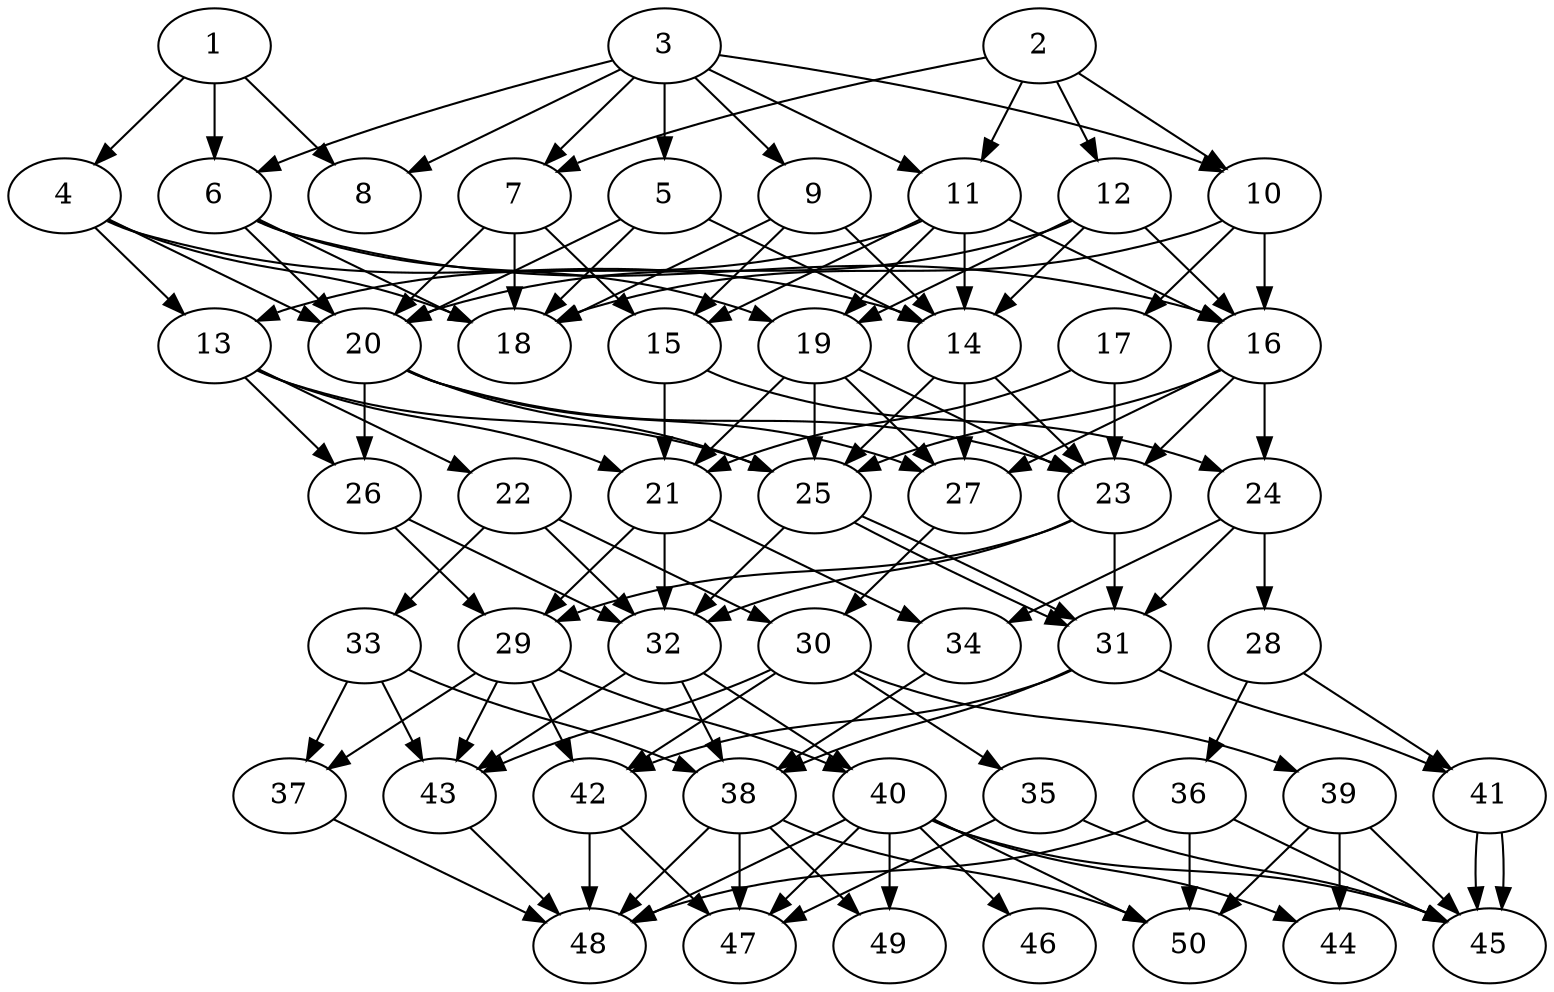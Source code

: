 // DAG automatically generated by daggen at Thu Oct  3 14:07:57 2019
// ./daggen --dot -n 50 --ccr 0.5 --fat 0.5 --regular 0.5 --density 0.6 --mindata 5242880 --maxdata 52428800 
digraph G {
  1 [size="75061248", alpha="0.02", expect_size="37530624"] 
  1 -> 4 [size ="37530624"]
  1 -> 6 [size ="37530624"]
  1 -> 8 [size ="37530624"]
  2 [size="56199168", alpha="0.12", expect_size="28099584"] 
  2 -> 7 [size ="28099584"]
  2 -> 10 [size ="28099584"]
  2 -> 11 [size ="28099584"]
  2 -> 12 [size ="28099584"]
  3 [size="95369216", alpha="0.04", expect_size="47684608"] 
  3 -> 5 [size ="47684608"]
  3 -> 6 [size ="47684608"]
  3 -> 7 [size ="47684608"]
  3 -> 8 [size ="47684608"]
  3 -> 9 [size ="47684608"]
  3 -> 10 [size ="47684608"]
  3 -> 11 [size ="47684608"]
  4 [size="55160832", alpha="0.00", expect_size="27580416"] 
  4 -> 13 [size ="27580416"]
  4 -> 14 [size ="27580416"]
  4 -> 18 [size ="27580416"]
  4 -> 20 [size ="27580416"]
  5 [size="79247360", alpha="0.17", expect_size="39623680"] 
  5 -> 14 [size ="39623680"]
  5 -> 18 [size ="39623680"]
  5 -> 20 [size ="39623680"]
  6 [size="47030272", alpha="0.14", expect_size="23515136"] 
  6 -> 16 [size ="23515136"]
  6 -> 18 [size ="23515136"]
  6 -> 19 [size ="23515136"]
  6 -> 20 [size ="23515136"]
  7 [size="18675712", alpha="0.02", expect_size="9337856"] 
  7 -> 15 [size ="9337856"]
  7 -> 18 [size ="9337856"]
  7 -> 20 [size ="9337856"]
  8 [size="35889152", alpha="0.15", expect_size="17944576"] 
  9 [size="42475520", alpha="0.09", expect_size="21237760"] 
  9 -> 14 [size ="21237760"]
  9 -> 15 [size ="21237760"]
  9 -> 18 [size ="21237760"]
  10 [size="99203072", alpha="0.06", expect_size="49601536"] 
  10 -> 16 [size ="49601536"]
  10 -> 17 [size ="49601536"]
  10 -> 18 [size ="49601536"]
  11 [size="80193536", alpha="0.15", expect_size="40096768"] 
  11 -> 13 [size ="40096768"]
  11 -> 14 [size ="40096768"]
  11 -> 15 [size ="40096768"]
  11 -> 16 [size ="40096768"]
  11 -> 19 [size ="40096768"]
  12 [size="91021312", alpha="0.12", expect_size="45510656"] 
  12 -> 14 [size ="45510656"]
  12 -> 16 [size ="45510656"]
  12 -> 19 [size ="45510656"]
  12 -> 20 [size ="45510656"]
  13 [size="53571584", alpha="0.17", expect_size="26785792"] 
  13 -> 21 [size ="26785792"]
  13 -> 22 [size ="26785792"]
  13 -> 25 [size ="26785792"]
  13 -> 26 [size ="26785792"]
  14 [size="72681472", alpha="0.18", expect_size="36340736"] 
  14 -> 23 [size ="36340736"]
  14 -> 25 [size ="36340736"]
  14 -> 27 [size ="36340736"]
  15 [size="74090496", alpha="0.05", expect_size="37045248"] 
  15 -> 21 [size ="37045248"]
  15 -> 24 [size ="37045248"]
  16 [size="58628096", alpha="0.10", expect_size="29314048"] 
  16 -> 23 [size ="29314048"]
  16 -> 24 [size ="29314048"]
  16 -> 25 [size ="29314048"]
  16 -> 27 [size ="29314048"]
  17 [size="31072256", alpha="0.07", expect_size="15536128"] 
  17 -> 21 [size ="15536128"]
  17 -> 23 [size ="15536128"]
  18 [size="38539264", alpha="0.02", expect_size="19269632"] 
  19 [size="17278976", alpha="0.14", expect_size="8639488"] 
  19 -> 21 [size ="8639488"]
  19 -> 23 [size ="8639488"]
  19 -> 25 [size ="8639488"]
  19 -> 27 [size ="8639488"]
  20 [size="60844032", alpha="0.16", expect_size="30422016"] 
  20 -> 23 [size ="30422016"]
  20 -> 25 [size ="30422016"]
  20 -> 26 [size ="30422016"]
  20 -> 27 [size ="30422016"]
  21 [size="90884096", alpha="0.12", expect_size="45442048"] 
  21 -> 29 [size ="45442048"]
  21 -> 32 [size ="45442048"]
  21 -> 34 [size ="45442048"]
  22 [size="65609728", alpha="0.18", expect_size="32804864"] 
  22 -> 30 [size ="32804864"]
  22 -> 32 [size ="32804864"]
  22 -> 33 [size ="32804864"]
  23 [size="27113472", alpha="0.02", expect_size="13556736"] 
  23 -> 29 [size ="13556736"]
  23 -> 31 [size ="13556736"]
  23 -> 32 [size ="13556736"]
  24 [size="14659584", alpha="0.15", expect_size="7329792"] 
  24 -> 28 [size ="7329792"]
  24 -> 31 [size ="7329792"]
  24 -> 34 [size ="7329792"]
  25 [size="101568512", alpha="0.03", expect_size="50784256"] 
  25 -> 31 [size ="50784256"]
  25 -> 31 [size ="50784256"]
  25 -> 32 [size ="50784256"]
  26 [size="33073152", alpha="0.18", expect_size="16536576"] 
  26 -> 29 [size ="16536576"]
  26 -> 32 [size ="16536576"]
  27 [size="82022400", alpha="0.15", expect_size="41011200"] 
  27 -> 30 [size ="41011200"]
  28 [size="21041152", alpha="0.18", expect_size="10520576"] 
  28 -> 36 [size ="10520576"]
  28 -> 41 [size ="10520576"]
  29 [size="32487424", alpha="0.07", expect_size="16243712"] 
  29 -> 37 [size ="16243712"]
  29 -> 40 [size ="16243712"]
  29 -> 42 [size ="16243712"]
  29 -> 43 [size ="16243712"]
  30 [size="98351104", alpha="0.16", expect_size="49175552"] 
  30 -> 35 [size ="49175552"]
  30 -> 39 [size ="49175552"]
  30 -> 42 [size ="49175552"]
  30 -> 43 [size ="49175552"]
  31 [size="80879616", alpha="0.19", expect_size="40439808"] 
  31 -> 38 [size ="40439808"]
  31 -> 41 [size ="40439808"]
  31 -> 42 [size ="40439808"]
  32 [size="44648448", alpha="0.19", expect_size="22324224"] 
  32 -> 38 [size ="22324224"]
  32 -> 40 [size ="22324224"]
  32 -> 43 [size ="22324224"]
  33 [size="35371008", alpha="0.08", expect_size="17685504"] 
  33 -> 37 [size ="17685504"]
  33 -> 38 [size ="17685504"]
  33 -> 43 [size ="17685504"]
  34 [size="43563008", alpha="0.10", expect_size="21781504"] 
  34 -> 38 [size ="21781504"]
  35 [size="19523584", alpha="0.06", expect_size="9761792"] 
  35 -> 45 [size ="9761792"]
  35 -> 47 [size ="9761792"]
  36 [size="32020480", alpha="0.12", expect_size="16010240"] 
  36 -> 45 [size ="16010240"]
  36 -> 48 [size ="16010240"]
  36 -> 50 [size ="16010240"]
  37 [size="23224320", alpha="0.02", expect_size="11612160"] 
  37 -> 48 [size ="11612160"]
  38 [size="95700992", alpha="0.19", expect_size="47850496"] 
  38 -> 47 [size ="47850496"]
  38 -> 48 [size ="47850496"]
  38 -> 49 [size ="47850496"]
  38 -> 50 [size ="47850496"]
  39 [size="86108160", alpha="0.16", expect_size="43054080"] 
  39 -> 44 [size ="43054080"]
  39 -> 45 [size ="43054080"]
  39 -> 50 [size ="43054080"]
  40 [size="26439680", alpha="0.05", expect_size="13219840"] 
  40 -> 44 [size ="13219840"]
  40 -> 45 [size ="13219840"]
  40 -> 46 [size ="13219840"]
  40 -> 47 [size ="13219840"]
  40 -> 48 [size ="13219840"]
  40 -> 49 [size ="13219840"]
  40 -> 50 [size ="13219840"]
  41 [size="99780608", alpha="0.10", expect_size="49890304"] 
  41 -> 45 [size ="49890304"]
  41 -> 45 [size ="49890304"]
  42 [size="92731392", alpha="0.07", expect_size="46365696"] 
  42 -> 47 [size ="46365696"]
  42 -> 48 [size ="46365696"]
  43 [size="85821440", alpha="0.08", expect_size="42910720"] 
  43 -> 48 [size ="42910720"]
  44 [size="27772928", alpha="0.10", expect_size="13886464"] 
  45 [size="75151360", alpha="0.11", expect_size="37575680"] 
  46 [size="102815744", alpha="0.16", expect_size="51407872"] 
  47 [size="64540672", alpha="0.17", expect_size="32270336"] 
  48 [size="75284480", alpha="0.00", expect_size="37642240"] 
  49 [size="68726784", alpha="0.08", expect_size="34363392"] 
  50 [size="51662848", alpha="0.14", expect_size="25831424"] 
}
